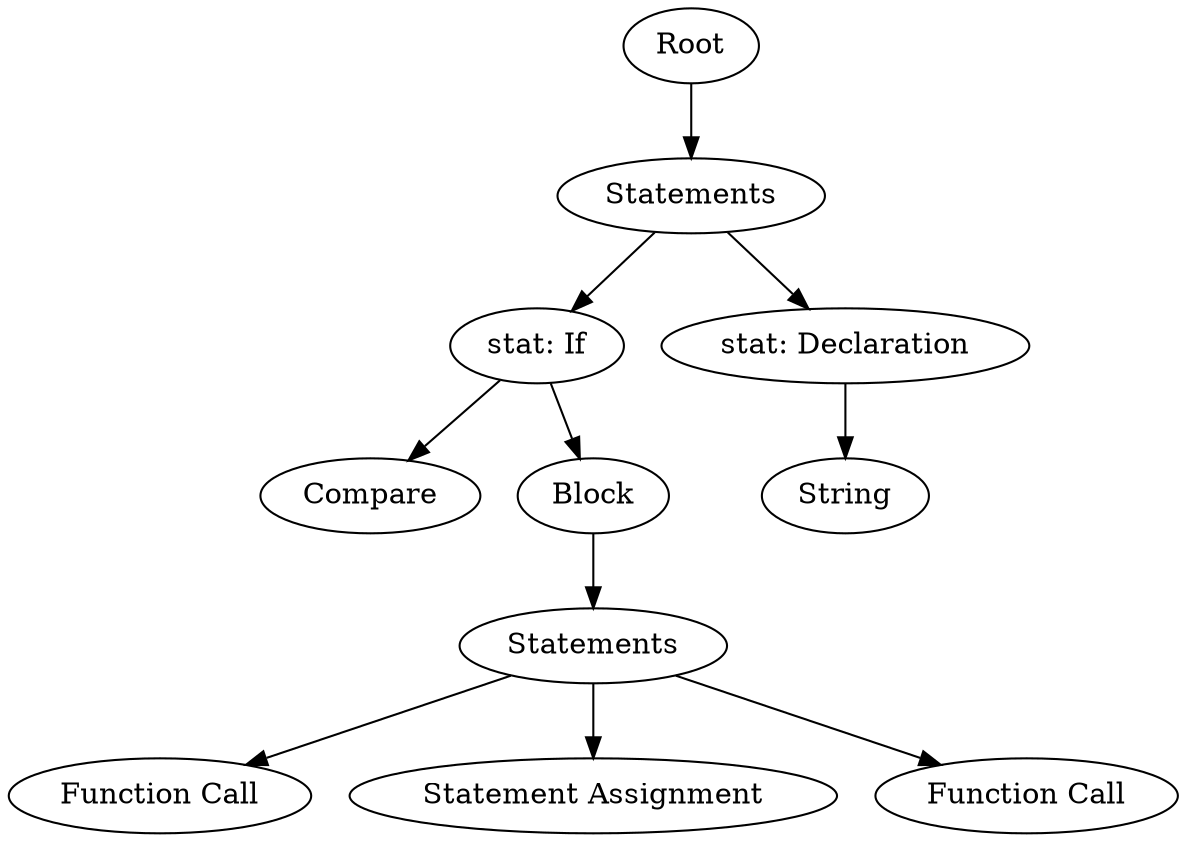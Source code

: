 digraph AST {
  node0 [label="Root"]
  node1 [label="Statements"]
  node2 [label="stat: If"]
  node3 [label="Compare"]
  node2 -> node3;
  node4 [label="Block"]
  node5 [label="Statements"]
  node6 [label="Function Call"]
  node5 -> node6;
  node7 [label="Statement Assignment"]
  node5 -> node7;
  node8 [label="Function Call"]
  node5 -> node8;
  node4 -> node5;
  node2 -> node4;
  node1 -> node2;
  node9 [label="stat: Declaration"]
  node10 [label="String"]
  node9 -> node10;
  node1 -> node9;
  node0 -> node1;
}
